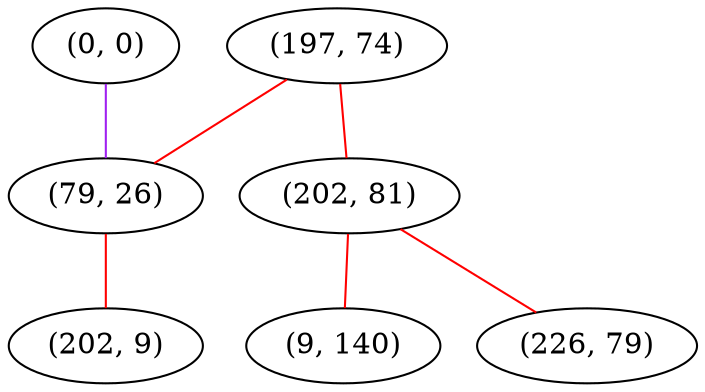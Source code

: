 graph "" {
"(0, 0)";
"(197, 74)";
"(202, 81)";
"(9, 140)";
"(79, 26)";
"(226, 79)";
"(202, 9)";
"(0, 0)" -- "(79, 26)"  [color=purple, key=0, weight=4];
"(197, 74)" -- "(79, 26)"  [color=red, key=0, weight=1];
"(197, 74)" -- "(202, 81)"  [color=red, key=0, weight=1];
"(202, 81)" -- "(226, 79)"  [color=red, key=0, weight=1];
"(202, 81)" -- "(9, 140)"  [color=red, key=0, weight=1];
"(79, 26)" -- "(202, 9)"  [color=red, key=0, weight=1];
}
